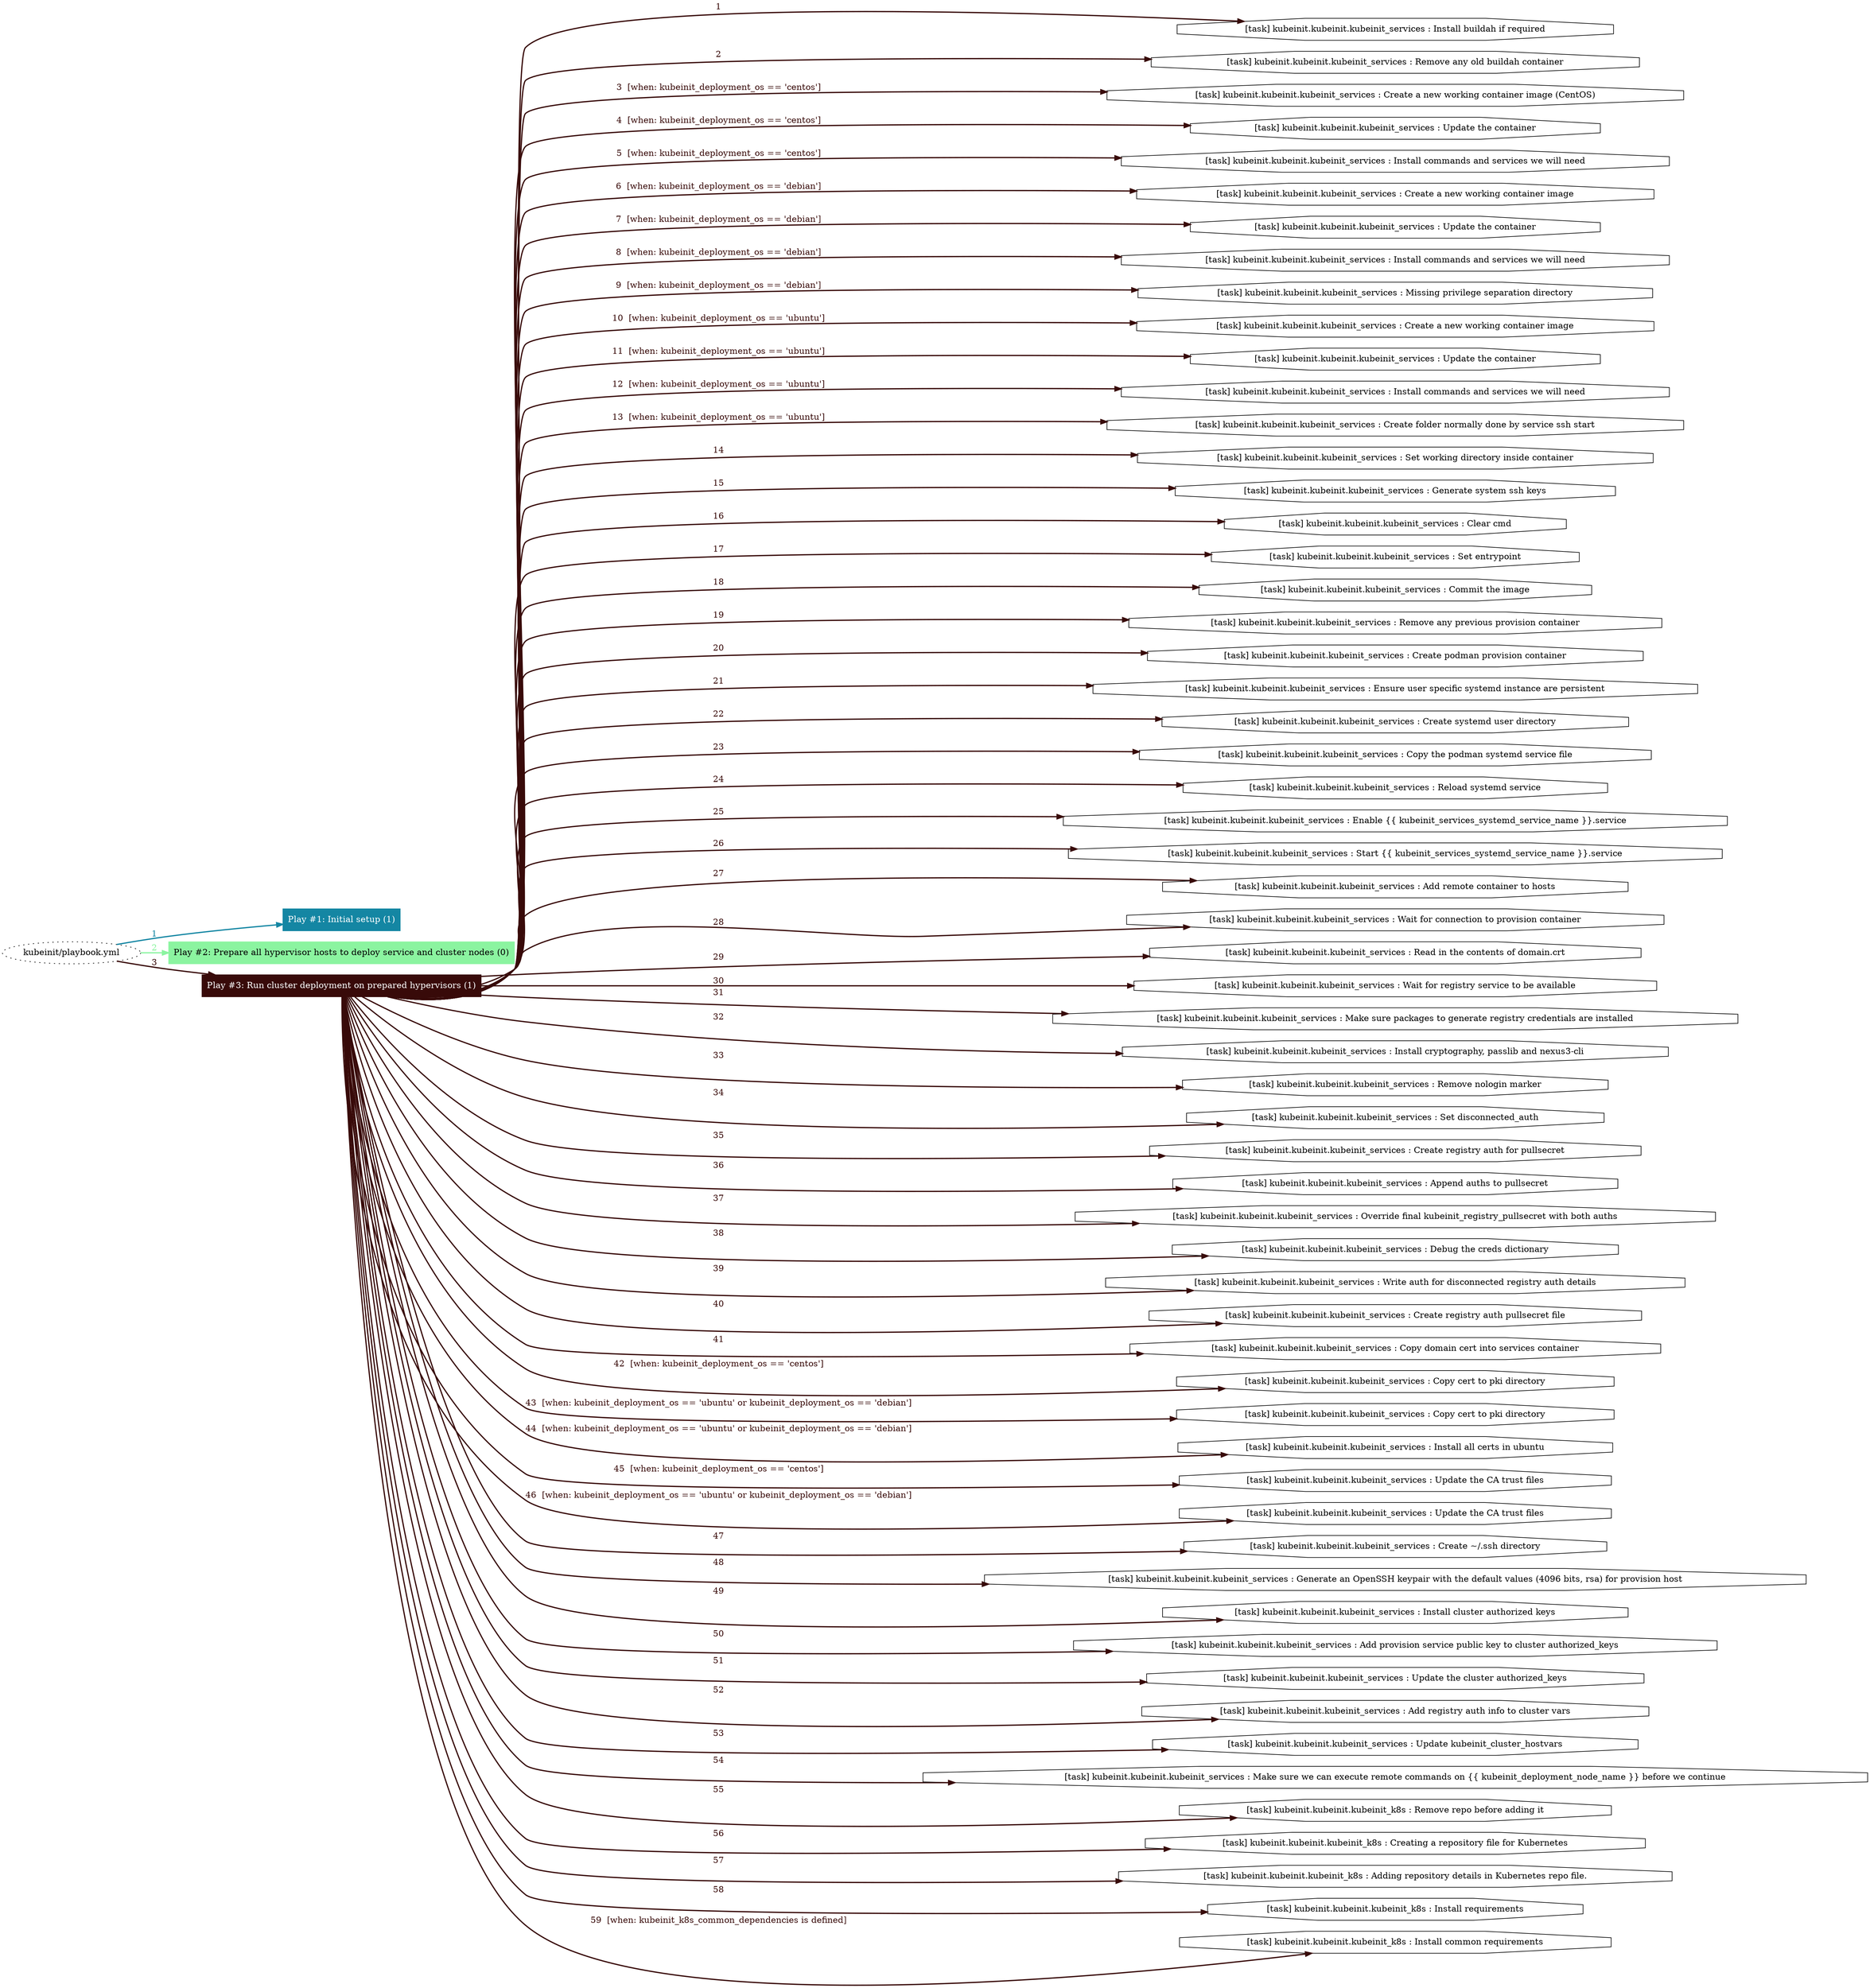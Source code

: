 digraph "kubeinit/playbook.yml "{
	graph [concentrate=true ordering=in rankdir=LR ratio=fill]
	edge [esep=5 sep=10]
	"kubeinit/playbook.yml" [id=root_node style=dotted]
	subgraph "Play #1: Initial setup (1) "{
		"Play #1: Initial setup (1)" [color="#1486a3" fontcolor="#ffffff" id="play_5cb466af-7843-4d4c-b670-ae5138395d6c" shape=box style=filled tooltip=localhost]
		"kubeinit/playbook.yml" -> "Play #1: Initial setup (1)" [label=1 color="#1486a3" fontcolor="#1486a3" id="edge_9c260f4c-d5c9-44a7-880d-06885335e142" style=bold]
	}
	subgraph "Play #2: Prepare all hypervisor hosts to deploy service and cluster nodes (0) "{
		"Play #2: Prepare all hypervisor hosts to deploy service and cluster nodes (0)" [color="#8bf4a0" fontcolor="#000000" id="play_842a8550-df2c-4f90-915a-c00b6e4140fd" shape=box style=filled tooltip=""]
		"kubeinit/playbook.yml" -> "Play #2: Prepare all hypervisor hosts to deploy service and cluster nodes (0)" [label=2 color="#8bf4a0" fontcolor="#8bf4a0" id="edge_a869a15d-cc5e-40d7-9ee9-3340f5e4530a" style=bold]
	}
	subgraph "Play #3: Run cluster deployment on prepared hypervisors (1) "{
		"Play #3: Run cluster deployment on prepared hypervisors (1)" [color="#380a09" fontcolor="#ffffff" id="play_a3216571-1c9a-46a4-9a64-30190c13b475" shape=box style=filled tooltip=localhost]
		"kubeinit/playbook.yml" -> "Play #3: Run cluster deployment on prepared hypervisors (1)" [label=3 color="#380a09" fontcolor="#380a09" id="edge_e256bcc8-ec1e-4744-b425-691e557bbfe3" style=bold]
		"task_372a017f-d6bf-4d99-930d-3471ba4ec68a" [label="[task] kubeinit.kubeinit.kubeinit_services : Install buildah if required" id="task_372a017f-d6bf-4d99-930d-3471ba4ec68a" shape=octagon tooltip="[task] kubeinit.kubeinit.kubeinit_services : Install buildah if required"]
		"Play #3: Run cluster deployment on prepared hypervisors (1)" -> "task_372a017f-d6bf-4d99-930d-3471ba4ec68a" [label=1 color="#380a09" fontcolor="#380a09" id="edge_15391c34-f64c-43a3-91c1-3e984ea25b5f" style=bold]
		"task_ed12c986-36d9-4368-8ce4-38a3a6f047f4" [label="[task] kubeinit.kubeinit.kubeinit_services : Remove any old buildah container" id="task_ed12c986-36d9-4368-8ce4-38a3a6f047f4" shape=octagon tooltip="[task] kubeinit.kubeinit.kubeinit_services : Remove any old buildah container"]
		"Play #3: Run cluster deployment on prepared hypervisors (1)" -> "task_ed12c986-36d9-4368-8ce4-38a3a6f047f4" [label=2 color="#380a09" fontcolor="#380a09" id="edge_438c08a7-245d-4195-a549-311026d8643e" style=bold]
		"task_375104d7-d83e-423b-99c6-4ca1b9262bd1" [label="[task] kubeinit.kubeinit.kubeinit_services : Create a new working container image (CentOS)" id="task_375104d7-d83e-423b-99c6-4ca1b9262bd1" shape=octagon tooltip="[task] kubeinit.kubeinit.kubeinit_services : Create a new working container image (CentOS)"]
		"Play #3: Run cluster deployment on prepared hypervisors (1)" -> "task_375104d7-d83e-423b-99c6-4ca1b9262bd1" [label="3  [when: kubeinit_deployment_os == 'centos']" color="#380a09" fontcolor="#380a09" id="edge_e6288233-40c6-48d2-8902-08fcc57df19e" style=bold]
		"task_c4080d88-daed-4c0a-b39c-f7b338fe33f1" [label="[task] kubeinit.kubeinit.kubeinit_services : Update the container" id="task_c4080d88-daed-4c0a-b39c-f7b338fe33f1" shape=octagon tooltip="[task] kubeinit.kubeinit.kubeinit_services : Update the container"]
		"Play #3: Run cluster deployment on prepared hypervisors (1)" -> "task_c4080d88-daed-4c0a-b39c-f7b338fe33f1" [label="4  [when: kubeinit_deployment_os == 'centos']" color="#380a09" fontcolor="#380a09" id="edge_ce60553b-d717-488a-b8d9-8f1891707ed6" style=bold]
		"task_98f9b4c2-d700-4882-aabe-2b2346013c5d" [label="[task] kubeinit.kubeinit.kubeinit_services : Install commands and services we will need" id="task_98f9b4c2-d700-4882-aabe-2b2346013c5d" shape=octagon tooltip="[task] kubeinit.kubeinit.kubeinit_services : Install commands and services we will need"]
		"Play #3: Run cluster deployment on prepared hypervisors (1)" -> "task_98f9b4c2-d700-4882-aabe-2b2346013c5d" [label="5  [when: kubeinit_deployment_os == 'centos']" color="#380a09" fontcolor="#380a09" id="edge_a37c4046-ae36-481b-8ff8-dcb259bf9d71" style=bold]
		"task_d09fd233-41ec-4c65-9a1a-d7de77e76d66" [label="[task] kubeinit.kubeinit.kubeinit_services : Create a new working container image" id="task_d09fd233-41ec-4c65-9a1a-d7de77e76d66" shape=octagon tooltip="[task] kubeinit.kubeinit.kubeinit_services : Create a new working container image"]
		"Play #3: Run cluster deployment on prepared hypervisors (1)" -> "task_d09fd233-41ec-4c65-9a1a-d7de77e76d66" [label="6  [when: kubeinit_deployment_os == 'debian']" color="#380a09" fontcolor="#380a09" id="edge_113f52b3-c697-446a-96d5-5a74449568e1" style=bold]
		"task_b9a1bd5a-1649-45ec-951c-a84e06f72f93" [label="[task] kubeinit.kubeinit.kubeinit_services : Update the container" id="task_b9a1bd5a-1649-45ec-951c-a84e06f72f93" shape=octagon tooltip="[task] kubeinit.kubeinit.kubeinit_services : Update the container"]
		"Play #3: Run cluster deployment on prepared hypervisors (1)" -> "task_b9a1bd5a-1649-45ec-951c-a84e06f72f93" [label="7  [when: kubeinit_deployment_os == 'debian']" color="#380a09" fontcolor="#380a09" id="edge_0ff50d9f-6d03-44df-8683-cbe715b586b5" style=bold]
		"task_2f24b5e6-0c4c-408f-8ced-868ce09aff46" [label="[task] kubeinit.kubeinit.kubeinit_services : Install commands and services we will need" id="task_2f24b5e6-0c4c-408f-8ced-868ce09aff46" shape=octagon tooltip="[task] kubeinit.kubeinit.kubeinit_services : Install commands and services we will need"]
		"Play #3: Run cluster deployment on prepared hypervisors (1)" -> "task_2f24b5e6-0c4c-408f-8ced-868ce09aff46" [label="8  [when: kubeinit_deployment_os == 'debian']" color="#380a09" fontcolor="#380a09" id="edge_5768292d-35d3-4baa-b9d5-49b84a279939" style=bold]
		"task_59545f81-e024-4569-8dbf-acaca624f2d0" [label="[task] kubeinit.kubeinit.kubeinit_services : Missing privilege separation directory" id="task_59545f81-e024-4569-8dbf-acaca624f2d0" shape=octagon tooltip="[task] kubeinit.kubeinit.kubeinit_services : Missing privilege separation directory"]
		"Play #3: Run cluster deployment on prepared hypervisors (1)" -> "task_59545f81-e024-4569-8dbf-acaca624f2d0" [label="9  [when: kubeinit_deployment_os == 'debian']" color="#380a09" fontcolor="#380a09" id="edge_8f263dd0-42bb-473f-9267-bbce69048a47" style=bold]
		"task_0e258e70-e68a-4ecb-921e-e3d28b624093" [label="[task] kubeinit.kubeinit.kubeinit_services : Create a new working container image" id="task_0e258e70-e68a-4ecb-921e-e3d28b624093" shape=octagon tooltip="[task] kubeinit.kubeinit.kubeinit_services : Create a new working container image"]
		"Play #3: Run cluster deployment on prepared hypervisors (1)" -> "task_0e258e70-e68a-4ecb-921e-e3d28b624093" [label="10  [when: kubeinit_deployment_os == 'ubuntu']" color="#380a09" fontcolor="#380a09" id="edge_23eeb652-22ef-4fc0-92e4-b12f3a4e62b6" style=bold]
		"task_768e8e38-eb6f-4b00-a51b-7f747bf6f0c7" [label="[task] kubeinit.kubeinit.kubeinit_services : Update the container" id="task_768e8e38-eb6f-4b00-a51b-7f747bf6f0c7" shape=octagon tooltip="[task] kubeinit.kubeinit.kubeinit_services : Update the container"]
		"Play #3: Run cluster deployment on prepared hypervisors (1)" -> "task_768e8e38-eb6f-4b00-a51b-7f747bf6f0c7" [label="11  [when: kubeinit_deployment_os == 'ubuntu']" color="#380a09" fontcolor="#380a09" id="edge_d746213b-8f79-4ab0-a334-25725547e0d3" style=bold]
		"task_e3e141b3-1eb3-472b-bddf-b9b695a9ae8e" [label="[task] kubeinit.kubeinit.kubeinit_services : Install commands and services we will need" id="task_e3e141b3-1eb3-472b-bddf-b9b695a9ae8e" shape=octagon tooltip="[task] kubeinit.kubeinit.kubeinit_services : Install commands and services we will need"]
		"Play #3: Run cluster deployment on prepared hypervisors (1)" -> "task_e3e141b3-1eb3-472b-bddf-b9b695a9ae8e" [label="12  [when: kubeinit_deployment_os == 'ubuntu']" color="#380a09" fontcolor="#380a09" id="edge_f3b9e7f8-70d4-4ab6-b984-2ba3377f5f10" style=bold]
		"task_ee4f574a-3f83-4502-accd-04afe17831ac" [label="[task] kubeinit.kubeinit.kubeinit_services : Create folder normally done by service ssh start" id="task_ee4f574a-3f83-4502-accd-04afe17831ac" shape=octagon tooltip="[task] kubeinit.kubeinit.kubeinit_services : Create folder normally done by service ssh start"]
		"Play #3: Run cluster deployment on prepared hypervisors (1)" -> "task_ee4f574a-3f83-4502-accd-04afe17831ac" [label="13  [when: kubeinit_deployment_os == 'ubuntu']" color="#380a09" fontcolor="#380a09" id="edge_5df4d383-d12f-4341-80d7-12cf4118957b" style=bold]
		"task_4c26a5c6-56c0-437b-8850-ad606a846da2" [label="[task] kubeinit.kubeinit.kubeinit_services : Set working directory inside container" id="task_4c26a5c6-56c0-437b-8850-ad606a846da2" shape=octagon tooltip="[task] kubeinit.kubeinit.kubeinit_services : Set working directory inside container"]
		"Play #3: Run cluster deployment on prepared hypervisors (1)" -> "task_4c26a5c6-56c0-437b-8850-ad606a846da2" [label=14 color="#380a09" fontcolor="#380a09" id="edge_bf3f7097-d9f7-4ccb-ae53-6aa4116932ef" style=bold]
		"task_6fa97beb-4064-4823-b5e0-40532bc4c079" [label="[task] kubeinit.kubeinit.kubeinit_services : Generate system ssh keys" id="task_6fa97beb-4064-4823-b5e0-40532bc4c079" shape=octagon tooltip="[task] kubeinit.kubeinit.kubeinit_services : Generate system ssh keys"]
		"Play #3: Run cluster deployment on prepared hypervisors (1)" -> "task_6fa97beb-4064-4823-b5e0-40532bc4c079" [label=15 color="#380a09" fontcolor="#380a09" id="edge_35853de2-cd32-4f8f-bc06-d74bb7290df3" style=bold]
		"task_f17b2cb6-abbf-4879-8351-4ab112682ee9" [label="[task] kubeinit.kubeinit.kubeinit_services : Clear cmd" id="task_f17b2cb6-abbf-4879-8351-4ab112682ee9" shape=octagon tooltip="[task] kubeinit.kubeinit.kubeinit_services : Clear cmd"]
		"Play #3: Run cluster deployment on prepared hypervisors (1)" -> "task_f17b2cb6-abbf-4879-8351-4ab112682ee9" [label=16 color="#380a09" fontcolor="#380a09" id="edge_085318f1-2f91-4653-89d0-db7ecf7f5411" style=bold]
		"task_63054051-2017-4584-aa3e-fd90ec3a5b98" [label="[task] kubeinit.kubeinit.kubeinit_services : Set entrypoint" id="task_63054051-2017-4584-aa3e-fd90ec3a5b98" shape=octagon tooltip="[task] kubeinit.kubeinit.kubeinit_services : Set entrypoint"]
		"Play #3: Run cluster deployment on prepared hypervisors (1)" -> "task_63054051-2017-4584-aa3e-fd90ec3a5b98" [label=17 color="#380a09" fontcolor="#380a09" id="edge_ce506757-6c74-4241-8d0f-31bde2f2c0b0" style=bold]
		"task_72fd9ffa-455c-46c0-bbec-8911f1b4fd33" [label="[task] kubeinit.kubeinit.kubeinit_services : Commit the image" id="task_72fd9ffa-455c-46c0-bbec-8911f1b4fd33" shape=octagon tooltip="[task] kubeinit.kubeinit.kubeinit_services : Commit the image"]
		"Play #3: Run cluster deployment on prepared hypervisors (1)" -> "task_72fd9ffa-455c-46c0-bbec-8911f1b4fd33" [label=18 color="#380a09" fontcolor="#380a09" id="edge_7fb54b84-a91e-4e1f-a555-37f978bdd41f" style=bold]
		"task_bf13aea7-5a30-49e2-8cf4-d9d387a65805" [label="[task] kubeinit.kubeinit.kubeinit_services : Remove any previous provision container" id="task_bf13aea7-5a30-49e2-8cf4-d9d387a65805" shape=octagon tooltip="[task] kubeinit.kubeinit.kubeinit_services : Remove any previous provision container"]
		"Play #3: Run cluster deployment on prepared hypervisors (1)" -> "task_bf13aea7-5a30-49e2-8cf4-d9d387a65805" [label=19 color="#380a09" fontcolor="#380a09" id="edge_52b3d583-83fc-492b-84ad-26c7edec2bb5" style=bold]
		"task_2e20cdb3-959b-4716-bb07-ca643aae1764" [label="[task] kubeinit.kubeinit.kubeinit_services : Create podman provision container" id="task_2e20cdb3-959b-4716-bb07-ca643aae1764" shape=octagon tooltip="[task] kubeinit.kubeinit.kubeinit_services : Create podman provision container"]
		"Play #3: Run cluster deployment on prepared hypervisors (1)" -> "task_2e20cdb3-959b-4716-bb07-ca643aae1764" [label=20 color="#380a09" fontcolor="#380a09" id="edge_1913e420-2033-4923-9893-989ecf49112f" style=bold]
		"task_f6f2a80d-c1fb-4dc7-bc62-0701daf118f5" [label="[task] kubeinit.kubeinit.kubeinit_services : Ensure user specific systemd instance are persistent" id="task_f6f2a80d-c1fb-4dc7-bc62-0701daf118f5" shape=octagon tooltip="[task] kubeinit.kubeinit.kubeinit_services : Ensure user specific systemd instance are persistent"]
		"Play #3: Run cluster deployment on prepared hypervisors (1)" -> "task_f6f2a80d-c1fb-4dc7-bc62-0701daf118f5" [label=21 color="#380a09" fontcolor="#380a09" id="edge_a0020386-3b65-4bc5-b366-cb3c12394879" style=bold]
		"task_05989021-d3f3-4349-86ba-9d31f6122080" [label="[task] kubeinit.kubeinit.kubeinit_services : Create systemd user directory" id="task_05989021-d3f3-4349-86ba-9d31f6122080" shape=octagon tooltip="[task] kubeinit.kubeinit.kubeinit_services : Create systemd user directory"]
		"Play #3: Run cluster deployment on prepared hypervisors (1)" -> "task_05989021-d3f3-4349-86ba-9d31f6122080" [label=22 color="#380a09" fontcolor="#380a09" id="edge_10890cdb-17a4-4a0f-b64f-76270b0628bc" style=bold]
		"task_d4f59e43-bdf7-422b-aa6c-c3fb1310bad1" [label="[task] kubeinit.kubeinit.kubeinit_services : Copy the podman systemd service file" id="task_d4f59e43-bdf7-422b-aa6c-c3fb1310bad1" shape=octagon tooltip="[task] kubeinit.kubeinit.kubeinit_services : Copy the podman systemd service file"]
		"Play #3: Run cluster deployment on prepared hypervisors (1)" -> "task_d4f59e43-bdf7-422b-aa6c-c3fb1310bad1" [label=23 color="#380a09" fontcolor="#380a09" id="edge_e6f2bf33-5bbe-4363-9461-895245f60f6b" style=bold]
		"task_1cd02749-8723-4a41-ba1c-dc0490b7d0c2" [label="[task] kubeinit.kubeinit.kubeinit_services : Reload systemd service" id="task_1cd02749-8723-4a41-ba1c-dc0490b7d0c2" shape=octagon tooltip="[task] kubeinit.kubeinit.kubeinit_services : Reload systemd service"]
		"Play #3: Run cluster deployment on prepared hypervisors (1)" -> "task_1cd02749-8723-4a41-ba1c-dc0490b7d0c2" [label=24 color="#380a09" fontcolor="#380a09" id="edge_746266ad-59ce-4230-9d6d-1a8c86ecbc1e" style=bold]
		"task_cce1f78b-234a-40f2-922f-04b9f3df8422" [label="[task] kubeinit.kubeinit.kubeinit_services : Enable {{ kubeinit_services_systemd_service_name }}.service" id="task_cce1f78b-234a-40f2-922f-04b9f3df8422" shape=octagon tooltip="[task] kubeinit.kubeinit.kubeinit_services : Enable {{ kubeinit_services_systemd_service_name }}.service"]
		"Play #3: Run cluster deployment on prepared hypervisors (1)" -> "task_cce1f78b-234a-40f2-922f-04b9f3df8422" [label=25 color="#380a09" fontcolor="#380a09" id="edge_037e1963-1e30-47aa-bf07-aeb47563b288" style=bold]
		"task_dc286c52-83b9-445e-860f-4c02750ad222" [label="[task] kubeinit.kubeinit.kubeinit_services : Start {{ kubeinit_services_systemd_service_name }}.service" id="task_dc286c52-83b9-445e-860f-4c02750ad222" shape=octagon tooltip="[task] kubeinit.kubeinit.kubeinit_services : Start {{ kubeinit_services_systemd_service_name }}.service"]
		"Play #3: Run cluster deployment on prepared hypervisors (1)" -> "task_dc286c52-83b9-445e-860f-4c02750ad222" [label=26 color="#380a09" fontcolor="#380a09" id="edge_e85673d4-5c20-441b-bdb4-401131bdc837" style=bold]
		"task_802596a6-4202-448a-8987-b02423dc3581" [label="[task] kubeinit.kubeinit.kubeinit_services : Add remote container to hosts" id="task_802596a6-4202-448a-8987-b02423dc3581" shape=octagon tooltip="[task] kubeinit.kubeinit.kubeinit_services : Add remote container to hosts"]
		"Play #3: Run cluster deployment on prepared hypervisors (1)" -> "task_802596a6-4202-448a-8987-b02423dc3581" [label=27 color="#380a09" fontcolor="#380a09" id="edge_989bc620-a944-4d5a-9c53-2e15361e4869" style=bold]
		"task_f3714839-cd0b-49f0-b20b-fe1b89fcaa20" [label="[task] kubeinit.kubeinit.kubeinit_services : Wait for connection to provision container" id="task_f3714839-cd0b-49f0-b20b-fe1b89fcaa20" shape=octagon tooltip="[task] kubeinit.kubeinit.kubeinit_services : Wait for connection to provision container"]
		"Play #3: Run cluster deployment on prepared hypervisors (1)" -> "task_f3714839-cd0b-49f0-b20b-fe1b89fcaa20" [label=28 color="#380a09" fontcolor="#380a09" id="edge_b9f9d7ea-bf5e-44aa-89ff-8ee3b029c002" style=bold]
		"task_111fdee7-8ce8-4a26-8466-dffd4027fa4c" [label="[task] kubeinit.kubeinit.kubeinit_services : Read in the contents of domain.crt" id="task_111fdee7-8ce8-4a26-8466-dffd4027fa4c" shape=octagon tooltip="[task] kubeinit.kubeinit.kubeinit_services : Read in the contents of domain.crt"]
		"Play #3: Run cluster deployment on prepared hypervisors (1)" -> "task_111fdee7-8ce8-4a26-8466-dffd4027fa4c" [label=29 color="#380a09" fontcolor="#380a09" id="edge_b2c9dbb5-3a32-472c-aea0-0782d05aadec" style=bold]
		"task_2df92641-28a5-4659-9523-ff6fd47ed2f1" [label="[task] kubeinit.kubeinit.kubeinit_services : Wait for registry service to be available" id="task_2df92641-28a5-4659-9523-ff6fd47ed2f1" shape=octagon tooltip="[task] kubeinit.kubeinit.kubeinit_services : Wait for registry service to be available"]
		"Play #3: Run cluster deployment on prepared hypervisors (1)" -> "task_2df92641-28a5-4659-9523-ff6fd47ed2f1" [label=30 color="#380a09" fontcolor="#380a09" id="edge_b0701f77-d32d-49ab-96d3-a182599fd25b" style=bold]
		"task_ced4bd7b-aaf5-40f8-ae97-0b59d725ffd3" [label="[task] kubeinit.kubeinit.kubeinit_services : Make sure packages to generate registry credentials are installed" id="task_ced4bd7b-aaf5-40f8-ae97-0b59d725ffd3" shape=octagon tooltip="[task] kubeinit.kubeinit.kubeinit_services : Make sure packages to generate registry credentials are installed"]
		"Play #3: Run cluster deployment on prepared hypervisors (1)" -> "task_ced4bd7b-aaf5-40f8-ae97-0b59d725ffd3" [label=31 color="#380a09" fontcolor="#380a09" id="edge_75a5a71b-eb89-4bb9-acb6-e7a8cc1b6dbd" style=bold]
		"task_915fa59c-1c08-45f2-9730-e4e62c99828a" [label="[task] kubeinit.kubeinit.kubeinit_services : Install cryptography, passlib and nexus3-cli" id="task_915fa59c-1c08-45f2-9730-e4e62c99828a" shape=octagon tooltip="[task] kubeinit.kubeinit.kubeinit_services : Install cryptography, passlib and nexus3-cli"]
		"Play #3: Run cluster deployment on prepared hypervisors (1)" -> "task_915fa59c-1c08-45f2-9730-e4e62c99828a" [label=32 color="#380a09" fontcolor="#380a09" id="edge_5a6bf67e-3cd1-40b4-8213-ca047784ab92" style=bold]
		"task_cab01718-a6ae-4624-9209-1d857c33677d" [label="[task] kubeinit.kubeinit.kubeinit_services : Remove nologin marker" id="task_cab01718-a6ae-4624-9209-1d857c33677d" shape=octagon tooltip="[task] kubeinit.kubeinit.kubeinit_services : Remove nologin marker"]
		"Play #3: Run cluster deployment on prepared hypervisors (1)" -> "task_cab01718-a6ae-4624-9209-1d857c33677d" [label=33 color="#380a09" fontcolor="#380a09" id="edge_6c7ba461-7553-471b-bf6e-201f375a82d4" style=bold]
		"task_728c8d1a-5be7-44fa-9941-d881f8445db2" [label="[task] kubeinit.kubeinit.kubeinit_services : Set disconnected_auth" id="task_728c8d1a-5be7-44fa-9941-d881f8445db2" shape=octagon tooltip="[task] kubeinit.kubeinit.kubeinit_services : Set disconnected_auth"]
		"Play #3: Run cluster deployment on prepared hypervisors (1)" -> "task_728c8d1a-5be7-44fa-9941-d881f8445db2" [label=34 color="#380a09" fontcolor="#380a09" id="edge_b09c4c57-fdcb-4a49-b260-8db25fc0ca01" style=bold]
		"task_0e48e68d-4b51-43fe-a582-0613654e6b04" [label="[task] kubeinit.kubeinit.kubeinit_services : Create registry auth for pullsecret" id="task_0e48e68d-4b51-43fe-a582-0613654e6b04" shape=octagon tooltip="[task] kubeinit.kubeinit.kubeinit_services : Create registry auth for pullsecret"]
		"Play #3: Run cluster deployment on prepared hypervisors (1)" -> "task_0e48e68d-4b51-43fe-a582-0613654e6b04" [label=35 color="#380a09" fontcolor="#380a09" id="edge_431a1f03-c61e-43fc-b3dc-0810086a6d92" style=bold]
		"task_379a2e45-fc7e-49fc-856d-b8afc9202d0b" [label="[task] kubeinit.kubeinit.kubeinit_services : Append auths to pullsecret" id="task_379a2e45-fc7e-49fc-856d-b8afc9202d0b" shape=octagon tooltip="[task] kubeinit.kubeinit.kubeinit_services : Append auths to pullsecret"]
		"Play #3: Run cluster deployment on prepared hypervisors (1)" -> "task_379a2e45-fc7e-49fc-856d-b8afc9202d0b" [label=36 color="#380a09" fontcolor="#380a09" id="edge_4b616187-849d-4860-a4e1-bb28cf1f7a95" style=bold]
		"task_c44f65a0-2630-4b22-9f59-e5524b6174ed" [label="[task] kubeinit.kubeinit.kubeinit_services : Override final kubeinit_registry_pullsecret with both auths" id="task_c44f65a0-2630-4b22-9f59-e5524b6174ed" shape=octagon tooltip="[task] kubeinit.kubeinit.kubeinit_services : Override final kubeinit_registry_pullsecret with both auths"]
		"Play #3: Run cluster deployment on prepared hypervisors (1)" -> "task_c44f65a0-2630-4b22-9f59-e5524b6174ed" [label=37 color="#380a09" fontcolor="#380a09" id="edge_c868a3c3-d261-4506-ab61-bdf9993dae77" style=bold]
		"task_a33e6f5c-58dd-45ee-a159-68a1704721a0" [label="[task] kubeinit.kubeinit.kubeinit_services : Debug the creds dictionary" id="task_a33e6f5c-58dd-45ee-a159-68a1704721a0" shape=octagon tooltip="[task] kubeinit.kubeinit.kubeinit_services : Debug the creds dictionary"]
		"Play #3: Run cluster deployment on prepared hypervisors (1)" -> "task_a33e6f5c-58dd-45ee-a159-68a1704721a0" [label=38 color="#380a09" fontcolor="#380a09" id="edge_f72970c8-660d-4ce3-8f65-70cdcdbdd897" style=bold]
		"task_73ea6859-ed08-4083-a93e-2e159deea77f" [label="[task] kubeinit.kubeinit.kubeinit_services : Write auth for disconnected registry auth details" id="task_73ea6859-ed08-4083-a93e-2e159deea77f" shape=octagon tooltip="[task] kubeinit.kubeinit.kubeinit_services : Write auth for disconnected registry auth details"]
		"Play #3: Run cluster deployment on prepared hypervisors (1)" -> "task_73ea6859-ed08-4083-a93e-2e159deea77f" [label=39 color="#380a09" fontcolor="#380a09" id="edge_0eb1241e-c44f-4cf8-9211-33d3fa83fc26" style=bold]
		"task_69269aca-3c0d-4d5d-9dda-95b2bcc75812" [label="[task] kubeinit.kubeinit.kubeinit_services : Create registry auth pullsecret file" id="task_69269aca-3c0d-4d5d-9dda-95b2bcc75812" shape=octagon tooltip="[task] kubeinit.kubeinit.kubeinit_services : Create registry auth pullsecret file"]
		"Play #3: Run cluster deployment on prepared hypervisors (1)" -> "task_69269aca-3c0d-4d5d-9dda-95b2bcc75812" [label=40 color="#380a09" fontcolor="#380a09" id="edge_54694380-71f8-46f2-bbaa-c0550951b199" style=bold]
		"task_f79a1dbe-d366-4e5d-ad2d-e1803b7452a4" [label="[task] kubeinit.kubeinit.kubeinit_services : Copy domain cert into services container" id="task_f79a1dbe-d366-4e5d-ad2d-e1803b7452a4" shape=octagon tooltip="[task] kubeinit.kubeinit.kubeinit_services : Copy domain cert into services container"]
		"Play #3: Run cluster deployment on prepared hypervisors (1)" -> "task_f79a1dbe-d366-4e5d-ad2d-e1803b7452a4" [label=41 color="#380a09" fontcolor="#380a09" id="edge_6352bee0-c96c-4152-bff2-28c670bbc19d" style=bold]
		"task_dcb48204-76f1-4a4a-8db2-f184d833f888" [label="[task] kubeinit.kubeinit.kubeinit_services : Copy cert to pki directory" id="task_dcb48204-76f1-4a4a-8db2-f184d833f888" shape=octagon tooltip="[task] kubeinit.kubeinit.kubeinit_services : Copy cert to pki directory"]
		"Play #3: Run cluster deployment on prepared hypervisors (1)" -> "task_dcb48204-76f1-4a4a-8db2-f184d833f888" [label="42  [when: kubeinit_deployment_os == 'centos']" color="#380a09" fontcolor="#380a09" id="edge_f5577824-f58d-4cd1-aab4-87224bac86bf" style=bold]
		"task_798f9876-a98f-49c8-9883-4be10d2401fe" [label="[task] kubeinit.kubeinit.kubeinit_services : Copy cert to pki directory" id="task_798f9876-a98f-49c8-9883-4be10d2401fe" shape=octagon tooltip="[task] kubeinit.kubeinit.kubeinit_services : Copy cert to pki directory"]
		"Play #3: Run cluster deployment on prepared hypervisors (1)" -> "task_798f9876-a98f-49c8-9883-4be10d2401fe" [label="43  [when: kubeinit_deployment_os == 'ubuntu' or kubeinit_deployment_os == 'debian']" color="#380a09" fontcolor="#380a09" id="edge_a5c26215-12d8-4525-afd8-0d9fc43c11e4" style=bold]
		"task_1cb0db32-99a6-44f7-af71-0b247f469e03" [label="[task] kubeinit.kubeinit.kubeinit_services : Install all certs in ubuntu" id="task_1cb0db32-99a6-44f7-af71-0b247f469e03" shape=octagon tooltip="[task] kubeinit.kubeinit.kubeinit_services : Install all certs in ubuntu"]
		"Play #3: Run cluster deployment on prepared hypervisors (1)" -> "task_1cb0db32-99a6-44f7-af71-0b247f469e03" [label="44  [when: kubeinit_deployment_os == 'ubuntu' or kubeinit_deployment_os == 'debian']" color="#380a09" fontcolor="#380a09" id="edge_0ce0d13c-beda-4aa8-a1b9-07cfd3ffa5e1" style=bold]
		"task_542d7e63-6a69-4d47-a362-6c043d72c58d" [label="[task] kubeinit.kubeinit.kubeinit_services : Update the CA trust files" id="task_542d7e63-6a69-4d47-a362-6c043d72c58d" shape=octagon tooltip="[task] kubeinit.kubeinit.kubeinit_services : Update the CA trust files"]
		"Play #3: Run cluster deployment on prepared hypervisors (1)" -> "task_542d7e63-6a69-4d47-a362-6c043d72c58d" [label="45  [when: kubeinit_deployment_os == 'centos']" color="#380a09" fontcolor="#380a09" id="edge_4252a297-9095-4779-8675-08a425c5b935" style=bold]
		"task_f6801d12-f419-4691-80a3-21463fe0e459" [label="[task] kubeinit.kubeinit.kubeinit_services : Update the CA trust files" id="task_f6801d12-f419-4691-80a3-21463fe0e459" shape=octagon tooltip="[task] kubeinit.kubeinit.kubeinit_services : Update the CA trust files"]
		"Play #3: Run cluster deployment on prepared hypervisors (1)" -> "task_f6801d12-f419-4691-80a3-21463fe0e459" [label="46  [when: kubeinit_deployment_os == 'ubuntu' or kubeinit_deployment_os == 'debian']" color="#380a09" fontcolor="#380a09" id="edge_3e88c0ce-a880-42eb-a0e6-0bf883e35cc4" style=bold]
		"task_e531dbce-f665-464d-bec4-ff03b6fce76c" [label="[task] kubeinit.kubeinit.kubeinit_services : Create ~/.ssh directory" id="task_e531dbce-f665-464d-bec4-ff03b6fce76c" shape=octagon tooltip="[task] kubeinit.kubeinit.kubeinit_services : Create ~/.ssh directory"]
		"Play #3: Run cluster deployment on prepared hypervisors (1)" -> "task_e531dbce-f665-464d-bec4-ff03b6fce76c" [label=47 color="#380a09" fontcolor="#380a09" id="edge_d7c2ff52-515c-4eec-b357-7eb0606237b2" style=bold]
		"task_0c77de06-b2b9-44b3-a61f-972538c34254" [label="[task] kubeinit.kubeinit.kubeinit_services : Generate an OpenSSH keypair with the default values (4096 bits, rsa) for provision host" id="task_0c77de06-b2b9-44b3-a61f-972538c34254" shape=octagon tooltip="[task] kubeinit.kubeinit.kubeinit_services : Generate an OpenSSH keypair with the default values (4096 bits, rsa) for provision host"]
		"Play #3: Run cluster deployment on prepared hypervisors (1)" -> "task_0c77de06-b2b9-44b3-a61f-972538c34254" [label=48 color="#380a09" fontcolor="#380a09" id="edge_42065fb5-15e7-4842-8d8e-d3147e71b837" style=bold]
		"task_3da54c30-0707-4259-ac2c-6575967a6367" [label="[task] kubeinit.kubeinit.kubeinit_services : Install cluster authorized keys" id="task_3da54c30-0707-4259-ac2c-6575967a6367" shape=octagon tooltip="[task] kubeinit.kubeinit.kubeinit_services : Install cluster authorized keys"]
		"Play #3: Run cluster deployment on prepared hypervisors (1)" -> "task_3da54c30-0707-4259-ac2c-6575967a6367" [label=49 color="#380a09" fontcolor="#380a09" id="edge_9b00fdc2-620d-4fae-bc2b-de562c7ae079" style=bold]
		"task_ffe18197-f503-4aab-9f0a-006f1bef24e1" [label="[task] kubeinit.kubeinit.kubeinit_services : Add provision service public key to cluster authorized_keys" id="task_ffe18197-f503-4aab-9f0a-006f1bef24e1" shape=octagon tooltip="[task] kubeinit.kubeinit.kubeinit_services : Add provision service public key to cluster authorized_keys"]
		"Play #3: Run cluster deployment on prepared hypervisors (1)" -> "task_ffe18197-f503-4aab-9f0a-006f1bef24e1" [label=50 color="#380a09" fontcolor="#380a09" id="edge_2ccfe16c-f877-4460-ad85-45e0e23fc810" style=bold]
		"task_4c4d0869-1b5a-4a1e-9103-3a1e6ad908de" [label="[task] kubeinit.kubeinit.kubeinit_services : Update the cluster authorized_keys" id="task_4c4d0869-1b5a-4a1e-9103-3a1e6ad908de" shape=octagon tooltip="[task] kubeinit.kubeinit.kubeinit_services : Update the cluster authorized_keys"]
		"Play #3: Run cluster deployment on prepared hypervisors (1)" -> "task_4c4d0869-1b5a-4a1e-9103-3a1e6ad908de" [label=51 color="#380a09" fontcolor="#380a09" id="edge_28922b9b-6a99-4405-a530-9aac93c22c8c" style=bold]
		"task_427227ef-3ba7-45c1-b5d0-989cc7e1efb8" [label="[task] kubeinit.kubeinit.kubeinit_services : Add registry auth info to cluster vars" id="task_427227ef-3ba7-45c1-b5d0-989cc7e1efb8" shape=octagon tooltip="[task] kubeinit.kubeinit.kubeinit_services : Add registry auth info to cluster vars"]
		"Play #3: Run cluster deployment on prepared hypervisors (1)" -> "task_427227ef-3ba7-45c1-b5d0-989cc7e1efb8" [label=52 color="#380a09" fontcolor="#380a09" id="edge_d55addbb-0799-43d8-b56b-3da7f01199d1" style=bold]
		"task_15ab17e6-b81e-4ce8-9174-5ed73f061bda" [label="[task] kubeinit.kubeinit.kubeinit_services : Update kubeinit_cluster_hostvars" id="task_15ab17e6-b81e-4ce8-9174-5ed73f061bda" shape=octagon tooltip="[task] kubeinit.kubeinit.kubeinit_services : Update kubeinit_cluster_hostvars"]
		"Play #3: Run cluster deployment on prepared hypervisors (1)" -> "task_15ab17e6-b81e-4ce8-9174-5ed73f061bda" [label=53 color="#380a09" fontcolor="#380a09" id="edge_6f6afd3d-0a73-4016-babf-5dc6857e4bb5" style=bold]
		"task_f475c9ce-8f05-4586-a27f-e3e7696105eb" [label="[task] kubeinit.kubeinit.kubeinit_services : Make sure we can execute remote commands on {{ kubeinit_deployment_node_name }} before we continue" id="task_f475c9ce-8f05-4586-a27f-e3e7696105eb" shape=octagon tooltip="[task] kubeinit.kubeinit.kubeinit_services : Make sure we can execute remote commands on {{ kubeinit_deployment_node_name }} before we continue"]
		"Play #3: Run cluster deployment on prepared hypervisors (1)" -> "task_f475c9ce-8f05-4586-a27f-e3e7696105eb" [label=54 color="#380a09" fontcolor="#380a09" id="edge_ae1dd63e-d3fe-4b7a-a4e1-8b97bdf34271" style=bold]
		"task_b688d79f-d7c9-47f4-8ed2-c2d8e68347d8" [label="[task] kubeinit.kubeinit.kubeinit_k8s : Remove repo before adding it" id="task_b688d79f-d7c9-47f4-8ed2-c2d8e68347d8" shape=octagon tooltip="[task] kubeinit.kubeinit.kubeinit_k8s : Remove repo before adding it"]
		"Play #3: Run cluster deployment on prepared hypervisors (1)" -> "task_b688d79f-d7c9-47f4-8ed2-c2d8e68347d8" [label=55 color="#380a09" fontcolor="#380a09" id="edge_5b919af2-98c3-436a-92e5-48673ac6e208" style=bold]
		"task_a5c76a67-94f6-4ded-bd17-d8c8c8dedd19" [label="[task] kubeinit.kubeinit.kubeinit_k8s : Creating a repository file for Kubernetes" id="task_a5c76a67-94f6-4ded-bd17-d8c8c8dedd19" shape=octagon tooltip="[task] kubeinit.kubeinit.kubeinit_k8s : Creating a repository file for Kubernetes"]
		"Play #3: Run cluster deployment on prepared hypervisors (1)" -> "task_a5c76a67-94f6-4ded-bd17-d8c8c8dedd19" [label=56 color="#380a09" fontcolor="#380a09" id="edge_02fd5e7f-57e3-4e52-a49a-6ce59247e8ef" style=bold]
		"task_832d9ca3-23fd-4fae-8798-617235c24593" [label="[task] kubeinit.kubeinit.kubeinit_k8s : Adding repository details in Kubernetes repo file." id="task_832d9ca3-23fd-4fae-8798-617235c24593" shape=octagon tooltip="[task] kubeinit.kubeinit.kubeinit_k8s : Adding repository details in Kubernetes repo file."]
		"Play #3: Run cluster deployment on prepared hypervisors (1)" -> "task_832d9ca3-23fd-4fae-8798-617235c24593" [label=57 color="#380a09" fontcolor="#380a09" id="edge_1e8c165e-30f3-4648-9620-2016c0c83154" style=bold]
		"task_64f3557f-d3d2-4da1-9b3d-263e06c9e268" [label="[task] kubeinit.kubeinit.kubeinit_k8s : Install requirements" id="task_64f3557f-d3d2-4da1-9b3d-263e06c9e268" shape=octagon tooltip="[task] kubeinit.kubeinit.kubeinit_k8s : Install requirements"]
		"Play #3: Run cluster deployment on prepared hypervisors (1)" -> "task_64f3557f-d3d2-4da1-9b3d-263e06c9e268" [label=58 color="#380a09" fontcolor="#380a09" id="edge_6b390513-23da-463f-b8b8-efd04524f307" style=bold]
		"task_2ac8fc67-b71e-41dc-b855-2146a2488c0a" [label="[task] kubeinit.kubeinit.kubeinit_k8s : Install common requirements" id="task_2ac8fc67-b71e-41dc-b855-2146a2488c0a" shape=octagon tooltip="[task] kubeinit.kubeinit.kubeinit_k8s : Install common requirements"]
		"Play #3: Run cluster deployment on prepared hypervisors (1)" -> "task_2ac8fc67-b71e-41dc-b855-2146a2488c0a" [label="59  [when: kubeinit_k8s_common_dependencies is defined]" color="#380a09" fontcolor="#380a09" id="edge_bf9db3dc-5c80-418a-8ff2-b8bde5f35454" style=bold]
	}
}
